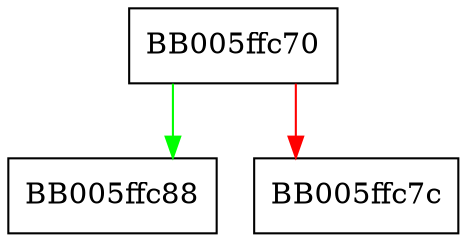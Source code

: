 digraph ossl_provider_query_operation {
  node [shape="box"];
  graph [splines=ortho];
  BB005ffc70 -> BB005ffc88 [color="green"];
  BB005ffc70 -> BB005ffc7c [color="red"];
}
